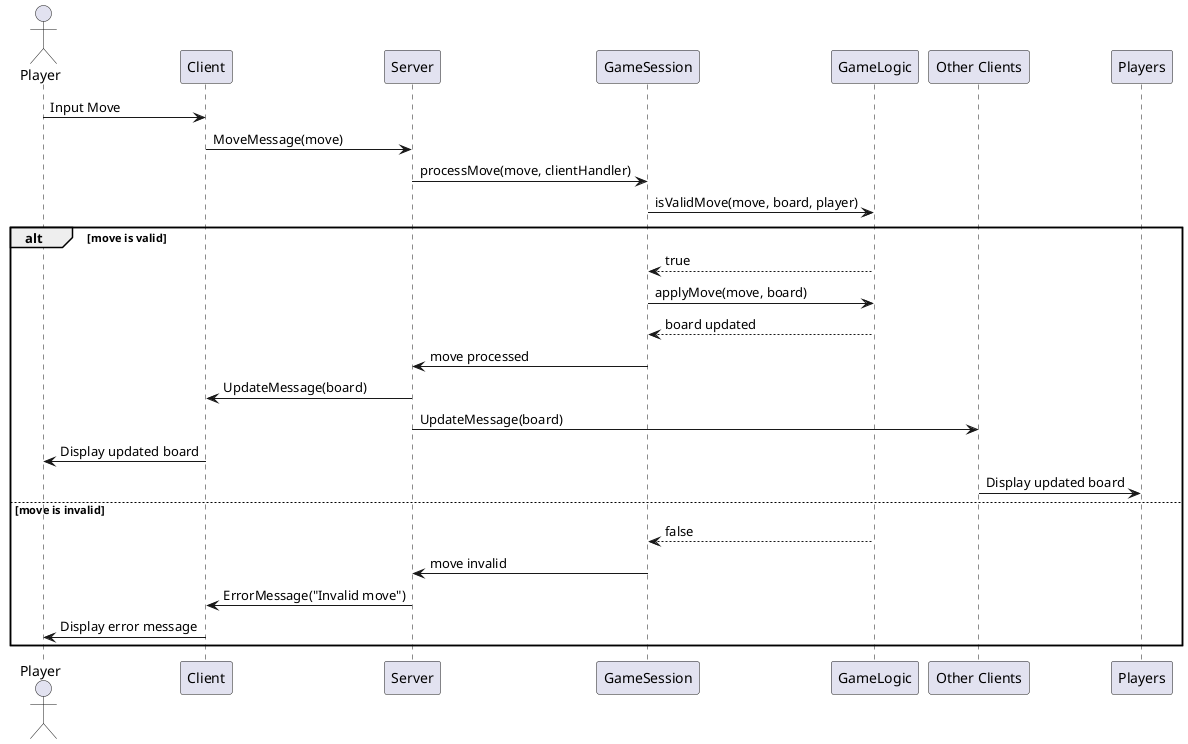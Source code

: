 @startuml
actor Player
participant Client
participant Server
participant GameSession
participant GameLogic
participant OtherClients as "Other Clients"

Player -> Client: Input Move
Client -> Server: MoveMessage(move)
Server -> GameSession: processMove(move, clientHandler)
GameSession -> GameLogic: isValidMove(move, board, player)
alt move is valid
    GameLogic --> GameSession: true
    GameSession -> GameLogic: applyMove(move, board)
    GameLogic --> GameSession: board updated
    GameSession -> Server: move processed
    Server -> Client: UpdateMessage(board)
    Server -> OtherClients: UpdateMessage(board)
    Client -> Player: Display updated board
    OtherClients -> Players: Display updated board
else move is invalid
    GameLogic --> GameSession: false
    GameSession -> Server: move invalid
    Server -> Client: ErrorMessage("Invalid move")
    Client -> Player: Display error message
end
@enduml
